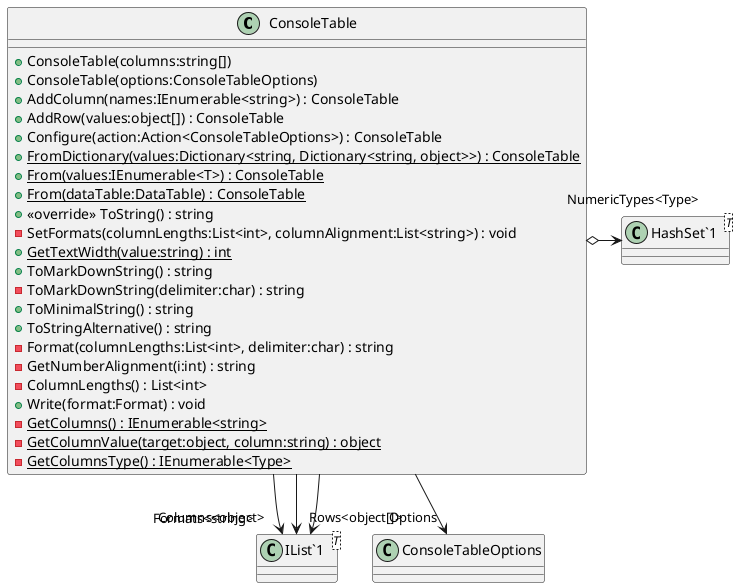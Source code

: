 @startuml
class ConsoleTable {
    + ConsoleTable(columns:string[])
    + ConsoleTable(options:ConsoleTableOptions)
    + AddColumn(names:IEnumerable<string>) : ConsoleTable
    + AddRow(values:object[]) : ConsoleTable
    + Configure(action:Action<ConsoleTableOptions>) : ConsoleTable
    + {static} FromDictionary(values:Dictionary<string, Dictionary<string, object>>) : ConsoleTable
    + {static} From(values:IEnumerable<T>) : ConsoleTable
    + {static} From(dataTable:DataTable) : ConsoleTable
    + <<override>> ToString() : string
    - SetFormats(columnLengths:List<int>, columnAlignment:List<string>) : void
    + {static} GetTextWidth(value:string) : int
    + ToMarkDownString() : string
    - ToMarkDownString(delimiter:char) : string
    + ToMinimalString() : string
    + ToStringAlternative() : string
    - Format(columnLengths:List<int>, delimiter:char) : string
    - GetNumberAlignment(i:int) : string
    - ColumnLengths() : List<int>
    + Write(format:Format) : void
    - {static} GetColumns() : IEnumerable<string>
    - {static} GetColumnValue(target:object, column:string) : object
    - {static} GetColumnsType() : IEnumerable<Type>
}
class "IList`1"<T> {
}
class "HashSet`1"<T> {
}
ConsoleTable --> "Columns<object>" "IList`1"
ConsoleTable --> "Rows<object[]>" "IList`1"
ConsoleTable --> "Options" ConsoleTableOptions
ConsoleTable --> "Formats<string>" "IList`1"
ConsoleTable o-> "NumericTypes<Type>" "HashSet`1"
@enduml
